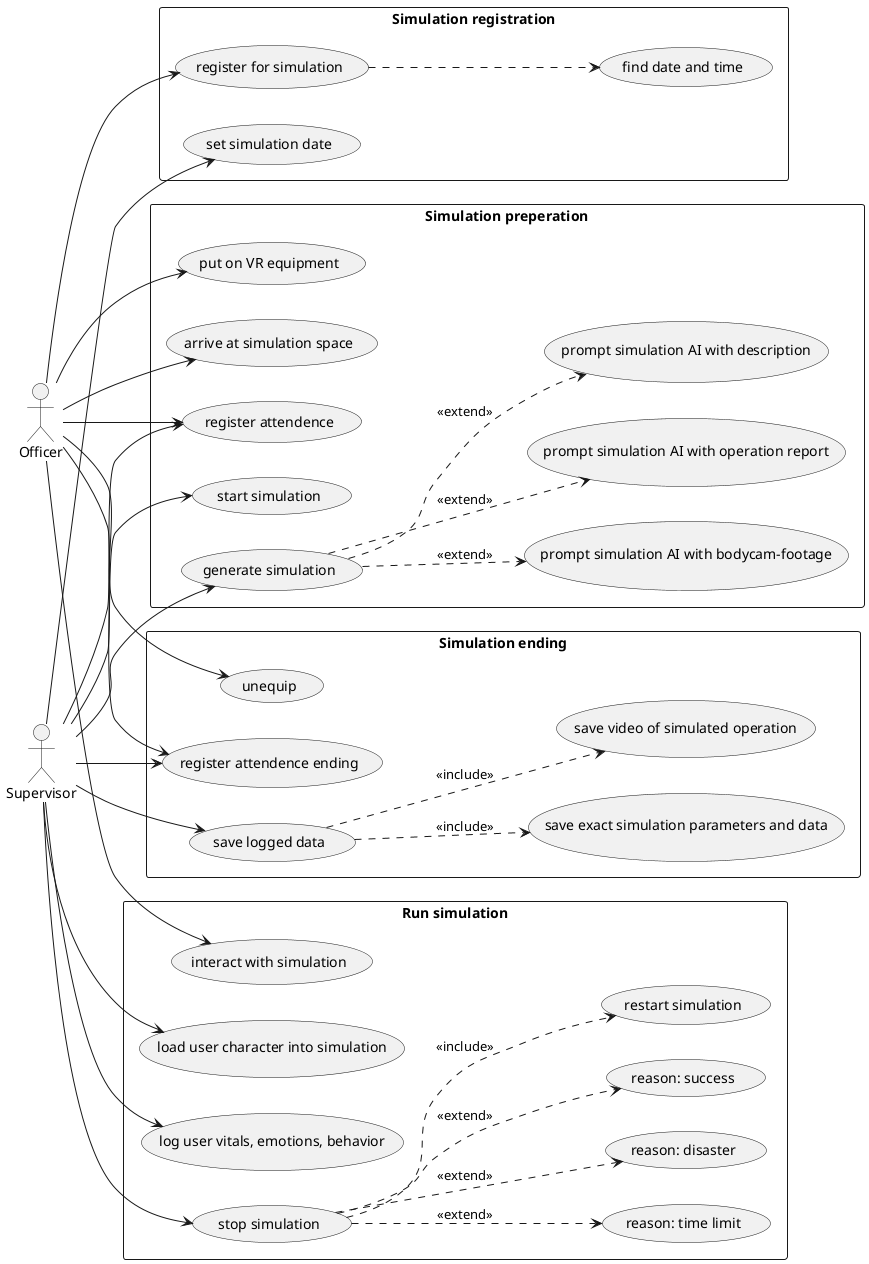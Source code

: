 @startuml
left to right direction
 
actor Officer
actor Supervisor

rectangle "Simulation registration" {
	usecase "register for simulation" as UC1
	usecase "find date and time" as UC2
	usecase "set simulation date" as UC3
}

rectangle "Simulation preperation" {
	usecase "arrive at simulation space" as UC4
	usecase "register attendence" as UC5
	usecase "put on VR equipment" as UC6
	usecase "generate simulation" as UC7
	usecase "prompt simulation AI with description" as UC7_0
	usecase "prompt simulation AI with bodycam-footage" as UC7_1
	usecase "prompt simulation AI with operation report" as UC7_2
	usecase "start simulation" as UC8
}

rectangle "Run simulation" {
	usecase "load user character into simulation" as UC9
	usecase "interact with simulation" as UC10
	usecase "log user vitals, emotions, behavior" as UC11
	usecase "stop simulation" as UC12
	usecase "reason: time limit" as UC12_0
	usecase "reason: disaster" as UC12_1
	usecase "reason: success" as UC12_2
	usecase "restart simulation" as UC13
}

rectangle "Simulation ending" {
	usecase "unequip" as UC14
	usecase "save logged data" as UC15
	usecase "save exact simulation parameters and data" as UC16
	usecase "save video of simulated operation" as UC17
	usecase "register attendence ending" as UC18
}
 
Officer --> UC1
UC1 ..> UC2 <<include>>
Supervisor --> UC3

Officer --> UC4
Officer --> UC5
Supervisor --> UC5
Officer --> UC6
Supervisor --> UC7
UC7 ..> UC7_0: <<extend>>
UC7 ..> UC7_1: <<extend>>
UC7 ..> UC7_2: <<extend>>
Supervisor --> UC8

Supervisor --> UC9
Officer --> UC10
Supervisor --> UC11
Supervisor --> UC12
UC12 ..> UC12_0: <<extend>>
UC12 ..> UC12_1: <<extend>>
UC12 ..> UC12_2: <<extend>>
UC12 ..> UC13: <<include>>

Officer --> UC14
Supervisor --> UC15
UC15 ..> UC16: <<include>>
UC15 ..> UC17: <<include>>

Officer --> UC18
Supervisor --> UC18
  
@enduml